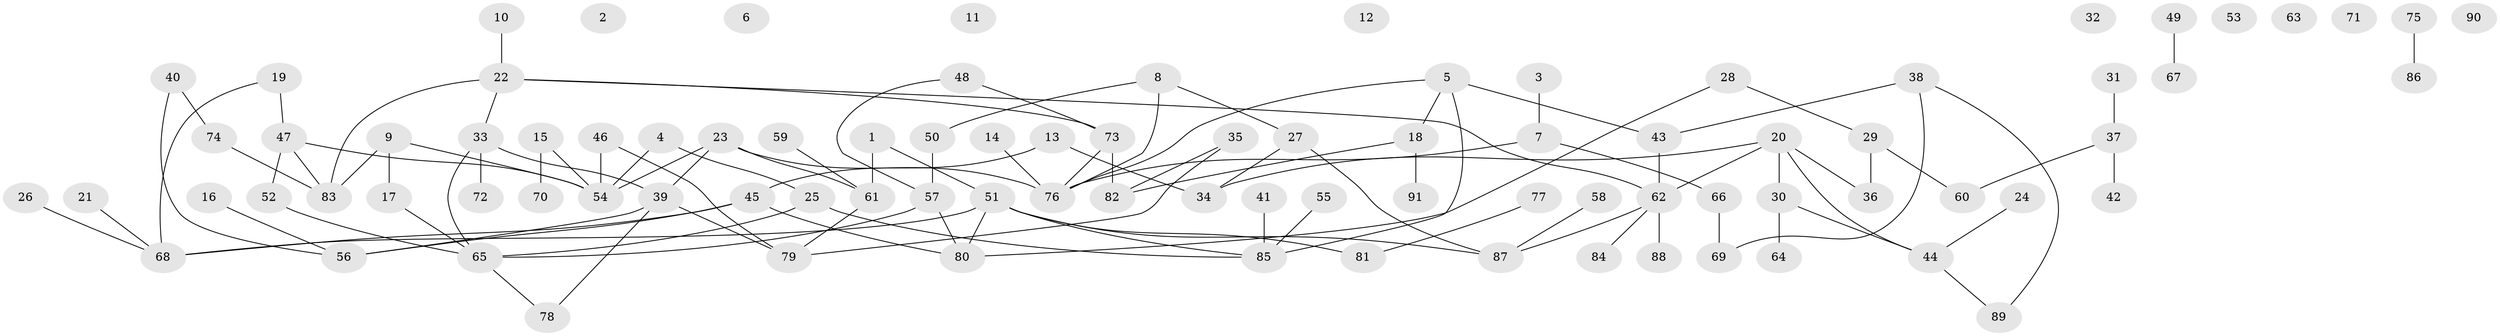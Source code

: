 // coarse degree distribution, {8: 0.027777777777777776, 7: 0.027777777777777776, 5: 0.16666666666666666, 6: 0.05555555555555555, 2: 0.16666666666666666, 4: 0.25, 1: 0.16666666666666666, 3: 0.1388888888888889}
// Generated by graph-tools (version 1.1) at 2025/48/03/04/25 22:48:07]
// undirected, 91 vertices, 108 edges
graph export_dot {
  node [color=gray90,style=filled];
  1;
  2;
  3;
  4;
  5;
  6;
  7;
  8;
  9;
  10;
  11;
  12;
  13;
  14;
  15;
  16;
  17;
  18;
  19;
  20;
  21;
  22;
  23;
  24;
  25;
  26;
  27;
  28;
  29;
  30;
  31;
  32;
  33;
  34;
  35;
  36;
  37;
  38;
  39;
  40;
  41;
  42;
  43;
  44;
  45;
  46;
  47;
  48;
  49;
  50;
  51;
  52;
  53;
  54;
  55;
  56;
  57;
  58;
  59;
  60;
  61;
  62;
  63;
  64;
  65;
  66;
  67;
  68;
  69;
  70;
  71;
  72;
  73;
  74;
  75;
  76;
  77;
  78;
  79;
  80;
  81;
  82;
  83;
  84;
  85;
  86;
  87;
  88;
  89;
  90;
  91;
  1 -- 51;
  1 -- 61;
  3 -- 7;
  4 -- 25;
  4 -- 54;
  5 -- 18;
  5 -- 43;
  5 -- 76;
  5 -- 85;
  7 -- 66;
  7 -- 76;
  8 -- 27;
  8 -- 50;
  8 -- 76;
  9 -- 17;
  9 -- 54;
  9 -- 83;
  10 -- 22;
  13 -- 34;
  13 -- 45;
  14 -- 76;
  15 -- 54;
  15 -- 70;
  16 -- 56;
  17 -- 65;
  18 -- 82;
  18 -- 91;
  19 -- 47;
  19 -- 68;
  20 -- 30;
  20 -- 34;
  20 -- 36;
  20 -- 44;
  20 -- 62;
  21 -- 68;
  22 -- 33;
  22 -- 62;
  22 -- 73;
  22 -- 83;
  23 -- 39;
  23 -- 54;
  23 -- 61;
  23 -- 76;
  24 -- 44;
  25 -- 65;
  25 -- 85;
  26 -- 68;
  27 -- 34;
  27 -- 87;
  28 -- 29;
  28 -- 80;
  29 -- 36;
  29 -- 60;
  30 -- 44;
  30 -- 64;
  31 -- 37;
  33 -- 39;
  33 -- 65;
  33 -- 72;
  35 -- 79;
  35 -- 82;
  37 -- 42;
  37 -- 60;
  38 -- 43;
  38 -- 69;
  38 -- 89;
  39 -- 56;
  39 -- 78;
  39 -- 79;
  40 -- 56;
  40 -- 74;
  41 -- 85;
  43 -- 62;
  44 -- 89;
  45 -- 56;
  45 -- 68;
  45 -- 80;
  46 -- 54;
  46 -- 79;
  47 -- 52;
  47 -- 54;
  47 -- 83;
  48 -- 57;
  48 -- 73;
  49 -- 67;
  50 -- 57;
  51 -- 68;
  51 -- 80;
  51 -- 81;
  51 -- 85;
  51 -- 87;
  52 -- 65;
  55 -- 85;
  57 -- 65;
  57 -- 80;
  58 -- 87;
  59 -- 61;
  61 -- 79;
  62 -- 84;
  62 -- 87;
  62 -- 88;
  65 -- 78;
  66 -- 69;
  73 -- 76;
  73 -- 82;
  74 -- 83;
  75 -- 86;
  77 -- 81;
}

